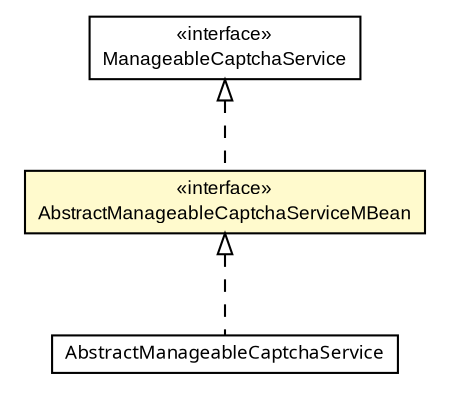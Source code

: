 #!/usr/local/bin/dot
#
# Class diagram 
# Generated by UmlGraph version 4.6 (http://www.spinellis.gr/sw/umlgraph)
#

digraph G {
	edge [fontname="arial",fontsize=10,labelfontname="arial",labelfontsize=10];
	node [fontname="arial",fontsize=10,shape=plaintext];
	// com.octo.captcha.service.ManageableCaptchaService
	c18328 [label=<<table border="0" cellborder="1" cellspacing="0" cellpadding="2" port="p" href="./ManageableCaptchaService.html">
		<tr><td><table border="0" cellspacing="0" cellpadding="1">
			<tr><td> &laquo;interface&raquo; </td></tr>
			<tr><td> ManageableCaptchaService </td></tr>
		</table></td></tr>
		</table>>, fontname="arial", fontcolor="black", fontsize=9.0];
	// com.octo.captcha.service.AbstractManageableCaptchaServiceMBean
	c18329 [label=<<table border="0" cellborder="1" cellspacing="0" cellpadding="2" port="p" bgcolor="lemonChiffon" href="./AbstractManageableCaptchaServiceMBean.html">
		<tr><td><table border="0" cellspacing="0" cellpadding="1">
			<tr><td> &laquo;interface&raquo; </td></tr>
			<tr><td> AbstractManageableCaptchaServiceMBean </td></tr>
		</table></td></tr>
		</table>>, fontname="arial", fontcolor="black", fontsize=9.0];
	// com.octo.captcha.service.AbstractManageableCaptchaService
	c18330 [label=<<table border="0" cellborder="1" cellspacing="0" cellpadding="2" port="p" href="./AbstractManageableCaptchaService.html">
		<tr><td><table border="0" cellspacing="0" cellpadding="1">
			<tr><td><font face="ariali"> AbstractManageableCaptchaService </font></td></tr>
		</table></td></tr>
		</table>>, fontname="arial", fontcolor="black", fontsize=9.0];
	//com.octo.captcha.service.AbstractManageableCaptchaServiceMBean implements com.octo.captcha.service.ManageableCaptchaService
	c18328:p -> c18329:p [dir=back,arrowtail=empty,style=dashed];
	//com.octo.captcha.service.AbstractManageableCaptchaService implements com.octo.captcha.service.AbstractManageableCaptchaServiceMBean
	c18329:p -> c18330:p [dir=back,arrowtail=empty,style=dashed];
}

